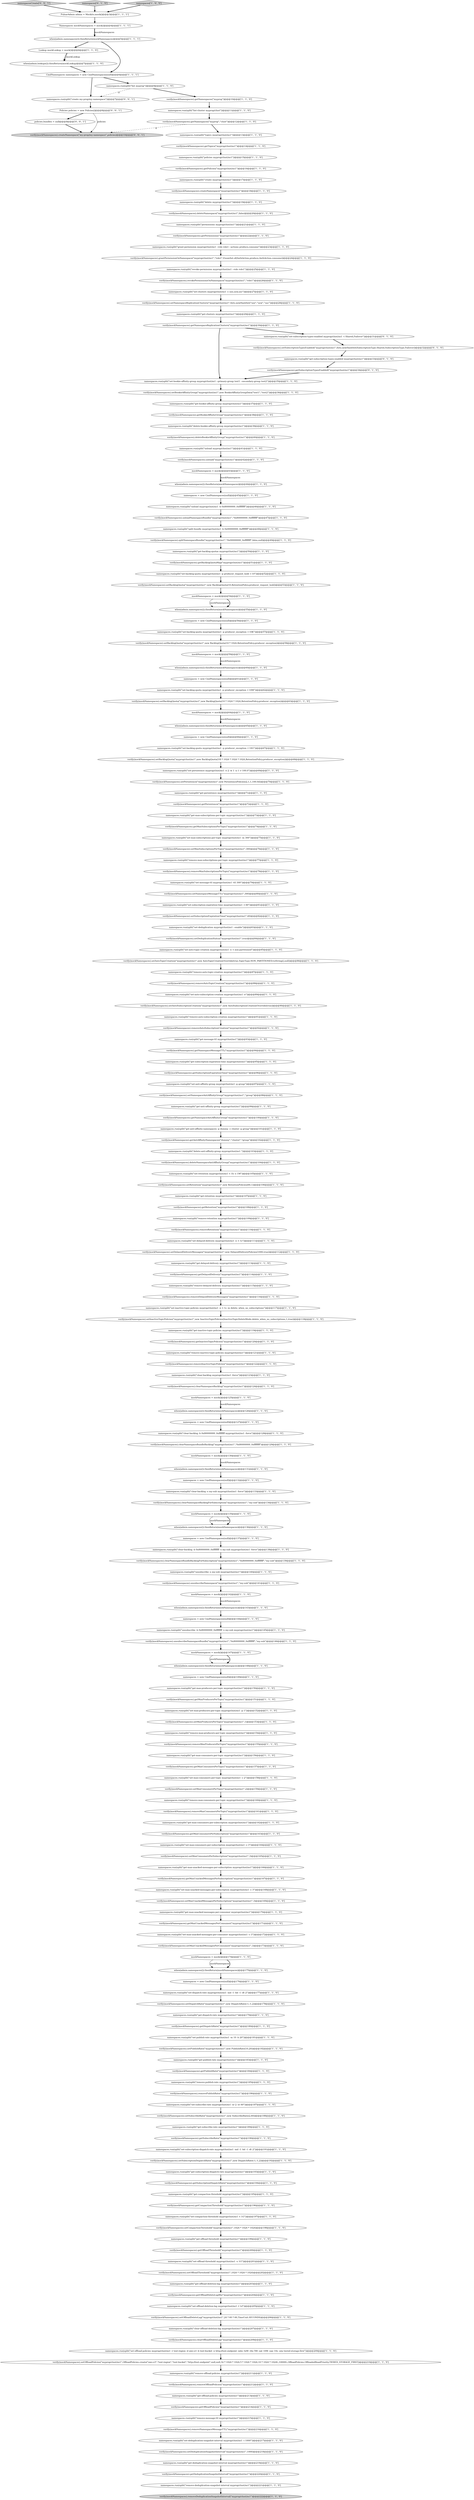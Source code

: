 digraph {
51 [style = filled, label = "namespaces.run(split(\"get-subscribe-rate myprop/clust/ns1\"))@@@189@@@['1', '1', '0']", fillcolor = white, shape = ellipse image = "AAA0AAABBB1BBB"];
180 [style = filled, label = "namespaces = new CmdNamespaces(null)@@@176@@@['1', '1', '0']", fillcolor = white, shape = ellipse image = "AAA0AAABBB1BBB"];
8 [style = filled, label = "namespaces.run(split(\"set-max-unacked-messages-per-subscription myprop/clust/ns1 -c 3\"))@@@168@@@['1', '1', '0']", fillcolor = white, shape = ellipse image = "AAA0AAABBB1BBB"];
75 [style = filled, label = "namespaces.run(split(\"clear-backlog -b 0x80000000_0xffffffff myprop/clust/ns1 -force\"))@@@128@@@['1', '1', '0']", fillcolor = white, shape = ellipse image = "AAA0AAABBB1BBB"];
195 [style = filled, label = "verify(mockNamespaces).getPublishRate(\"myprop/clust/ns1\")@@@184@@@['1', '1', '0']", fillcolor = white, shape = ellipse image = "AAA0AAABBB1BBB"];
173 [style = filled, label = "verify(mockNamespaces).removeMaxSubscriptionsPerTopic(\"myprop/clust/ns1\")@@@78@@@['1', '1', '0']", fillcolor = white, shape = ellipse image = "AAA0AAABBB1BBB"];
114 [style = filled, label = "namespaces.run(split(\"split-bundle myprop/clust/ns1 -b 0x00000000_0xffffffff\"))@@@48@@@['1', '1', '0']", fillcolor = white, shape = ellipse image = "AAA0AAABBB1BBB"];
198 [style = filled, label = "namespaces.run(split(\"unsubscribe -b 0x80000000_0xffffffff -s my-sub myprop/clust/ns1\"))@@@145@@@['1', '1', '0']", fillcolor = white, shape = ellipse image = "AAA0AAABBB1BBB"];
125 [style = filled, label = "namespaces.run(split(\"set-bookie-affinity-group myprop/clust/ns1 --primary-group test1 --secondary-group test2\"))@@@35@@@['1', '1', '0']", fillcolor = white, shape = ellipse image = "AAA0AAABBB1BBB"];
187 [style = filled, label = "mockNamespaces = mock()@@@54@@@['1', '1', '0']", fillcolor = white, shape = ellipse image = "AAA0AAABBB1BBB"];
215 [style = filled, label = "namespaces.run(split(\"clear-backlog myprop/clust/ns1 -force\"))@@@123@@@['1', '1', '0']", fillcolor = white, shape = ellipse image = "AAA0AAABBB1BBB"];
84 [style = filled, label = "namespaces.run(split(\"create myprop/clust/ns1\"))@@@17@@@['1', '1', '0']", fillcolor = white, shape = ellipse image = "AAA0AAABBB1BBB"];
142 [style = filled, label = "when(admin.namespaces()).thenReturn(mockNamespaces)@@@65@@@['1', '1', '0']", fillcolor = white, shape = ellipse image = "AAA0AAABBB1BBB"];
61 [style = filled, label = "verify(mockNamespaces).removeInactiveTopicPolicies(\"myprop/clust/ns1\")@@@122@@@['1', '1', '0']", fillcolor = white, shape = ellipse image = "AAA0AAABBB1BBB"];
136 [style = filled, label = "verify(mockNamespaces).removeDeduplicationSnapshotInterval(\"myprop/clust/ns1\")@@@222@@@['1', '1', '0']", fillcolor = lightgray, shape = ellipse image = "AAA0AAABBB1BBB"];
200 [style = filled, label = "verify(mockNamespaces).clearNamespaceBacklog(\"myprop/clust/ns1\")@@@124@@@['1', '1', '0']", fillcolor = white, shape = ellipse image = "AAA0AAABBB1BBB"];
88 [style = filled, label = "verify(mockNamespaces).getInactiveTopicPolicies(\"myprop/clust/ns1\")@@@120@@@['1', '1', '0']", fillcolor = white, shape = ellipse image = "AAA0AAABBB1BBB"];
155 [style = filled, label = "namespaces.run(split(\"get-offload-threshold myprop/clust/ns1\"))@@@199@@@['1', '1', '0']", fillcolor = white, shape = ellipse image = "AAA0AAABBB1BBB"];
226 [style = filled, label = "Policies policies = new Policies()@@@8@@@['0', '0', '1']", fillcolor = white, shape = ellipse image = "AAA0AAABBB3BBB"];
68 [style = filled, label = "when(admin.lookups()).thenReturn(mockLookup)@@@7@@@['1', '1', '0']", fillcolor = white, shape = ellipse image = "AAA0AAABBB1BBB"];
159 [style = filled, label = "verify(mockNamespaces).setMaxConsumersPerSubscription(\"myprop/clust/ns1\",3)@@@165@@@['1', '1', '0']", fillcolor = white, shape = ellipse image = "AAA0AAABBB1BBB"];
22 [style = filled, label = "namespaces.run(split(\"set-max-subscriptions-per-topic myprop/clust/ns1 -m 300\"))@@@75@@@['1', '1', '0']", fillcolor = white, shape = ellipse image = "AAA0AAABBB1BBB"];
38 [style = filled, label = "verify(mockNamespaces).setMaxUnackedMessagesPerConsumer(\"myprop/clust/ns1\",3)@@@173@@@['1', '1', '0']", fillcolor = white, shape = ellipse image = "AAA0AAABBB1BBB"];
80 [style = filled, label = "namespaces.run(split(\"remove-retention myprop/clust/ns1\"))@@@109@@@['1', '1', '0']", fillcolor = white, shape = ellipse image = "AAA0AAABBB1BBB"];
112 [style = filled, label = "namespaces.run(split(\"remove-delayed-delivery myprop/clust/ns1\"))@@@115@@@['1', '1', '0']", fillcolor = white, shape = ellipse image = "AAA0AAABBB1BBB"];
205 [style = filled, label = "namespaces.run(split(\"set-persistence myprop/clust/ns1 -e 2 -w 1 -a 1 -r 100.0\"))@@@69@@@['1', '1', '0']", fillcolor = white, shape = ellipse image = "AAA0AAABBB1BBB"];
31 [style = filled, label = "verify(mockNamespaces).getPolicies(\"myprop/clust/ns1\")@@@16@@@['1', '1', '0']", fillcolor = white, shape = ellipse image = "AAA0AAABBB1BBB"];
135 [style = filled, label = "when(admin.namespaces()).thenReturn(mockNamespaces)@@@131@@@['1', '1', '0']", fillcolor = white, shape = ellipse image = "AAA0AAABBB1BBB"];
28 [style = filled, label = "namespaces.run(split(\"get-offload-deletion-lag myprop/clust/ns1\"))@@@203@@@['1', '1', '0']", fillcolor = white, shape = ellipse image = "AAA0AAABBB1BBB"];
71 [style = filled, label = "namespaces.run(split(\"set-anti-affinity-group myprop/clust/ns1 -g group\"))@@@97@@@['1', '1', '0']", fillcolor = white, shape = ellipse image = "AAA0AAABBB1BBB"];
59 [style = filled, label = "verify(mockNamespaces).getRetention(\"myprop/clust/ns1\")@@@108@@@['1', '1', '0']", fillcolor = white, shape = ellipse image = "AAA0AAABBB1BBB"];
162 [style = filled, label = "namespaces.run(split(\"get-clusters myprop/clust/ns1\"))@@@29@@@['1', '1', '0']", fillcolor = white, shape = ellipse image = "AAA0AAABBB1BBB"];
224 [style = filled, label = "namespaces.run(split(\"create my-prop/my-namespace\"))@@@7@@@['0', '0', '1']", fillcolor = white, shape = ellipse image = "AAA0AAABBB3BBB"];
23 [style = filled, label = "namespaces.run(split(\"set-inactive-topic-policies myprop/clust/ns1 -e -t 1s -m delete_when_no_subscriptions\"))@@@117@@@['1', '1', '0']", fillcolor = white, shape = ellipse image = "AAA0AAABBB1BBB"];
167 [style = filled, label = "namespaces.run(split(\"set-offload-deletion-lag myprop/clust/ns1 -l 1d\"))@@@205@@@['1', '1', '0']", fillcolor = white, shape = ellipse image = "AAA0AAABBB1BBB"];
20 [style = filled, label = "namespaces.run(split(\"get-anti-affinity-namespaces -p dummy -c cluster -g group\"))@@@101@@@['1', '1', '0']", fillcolor = white, shape = ellipse image = "AAA0AAABBB1BBB"];
221 [style = filled, label = "namespaces.run(split(\"set-subscription-types-enabled myprop/clust/ns1 -t Shared,Failover\"))@@@31@@@['0', '1', '0']", fillcolor = white, shape = ellipse image = "AAA1AAABBB2BBB"];
140 [style = filled, label = "verify(mockNamespaces).getMaxUnackedMessagesPerSubscription(\"myprop/clust/ns1\")@@@167@@@['1', '1', '0']", fillcolor = white, shape = ellipse image = "AAA0AAABBB1BBB"];
204 [style = filled, label = "namespaces.run(split(\"set-subscription-dispatch-rate myprop/clust/ns1 -md -1 -bd -1 -dt 2\"))@@@191@@@['1', '1', '0']", fillcolor = white, shape = ellipse image = "AAA0AAABBB1BBB"];
47 [style = filled, label = "verify(mockNamespaces).removeOffloadPolicies(\"myprop/clust/ns1\")@@@212@@@['1', '1', '0']", fillcolor = white, shape = ellipse image = "AAA0AAABBB1BBB"];
219 [style = filled, label = "verify(mockNamespaces).setSubscriptionTypesEnabled(\"myprop/clust/ns1\",Sets.newHashSet(SubscriptionType.Shared,SubscriptionType.Failover))@@@32@@@['0', '1', '0']", fillcolor = white, shape = ellipse image = "AAA1AAABBB2BBB"];
126 [style = filled, label = "namespaces = new CmdNamespaces(null)@@@56@@@['1', '1', '0']", fillcolor = white, shape = ellipse image = "AAA0AAABBB1BBB"];
134 [style = filled, label = "namespaces.run(split(\"get-publish-rate myprop/clust/ns1\"))@@@183@@@['1', '1', '0']", fillcolor = white, shape = ellipse image = "AAA0AAABBB1BBB"];
4 [style = filled, label = "Lookup mockLookup = mock()@@@6@@@['1', '1', '0']", fillcolor = white, shape = ellipse image = "AAA0AAABBB1BBB"];
26 [style = filled, label = "namespaces.run(split(\"set-delayed-delivery myprop/clust/ns1 -e -t 1s\"))@@@111@@@['1', '1', '0']", fillcolor = white, shape = ellipse image = "AAA0AAABBB1BBB"];
78 [style = filled, label = "namespaces.run(split(\"set-auto-topic-creation myprop/clust/ns1 -e -t non-partitioned\"))@@@85@@@['1', '1', '0']", fillcolor = white, shape = ellipse image = "AAA0AAABBB1BBB"];
83 [style = filled, label = "verify(mockNamespaces).setAutoTopicCreation(\"myprop/clust/ns1\",new AutoTopicCreationOverride(true,TopicType.NON_PARTITIONED.toString(),null))@@@86@@@['1', '1', '0']", fillcolor = white, shape = ellipse image = "AAA0AAABBB1BBB"];
34 [style = filled, label = "namespaces = new CmdNamespaces(null)@@@66@@@['1', '1', '0']", fillcolor = white, shape = ellipse image = "AAA0AAABBB1BBB"];
57 [style = filled, label = "namespaces.run(split(\"set-compaction-threshold myprop/clust/ns1 -t 1G\"))@@@197@@@['1', '1', '0']", fillcolor = white, shape = ellipse image = "AAA0AAABBB1BBB"];
21 [style = filled, label = "verify(mockNamespaces).setDispatchRate(\"myprop/clust/ns1\",new DispatchRate(-1,-1,2))@@@178@@@['1', '1', '0']", fillcolor = white, shape = ellipse image = "AAA0AAABBB1BBB"];
106 [style = filled, label = "verify(mockNamespaces).splitNamespaceBundle(\"myprop/clust/ns1\",\"0x00000000_0xffffffff\",false,null)@@@49@@@['1', '1', '0']", fillcolor = white, shape = ellipse image = "AAA0AAABBB1BBB"];
116 [style = filled, label = "verify(mockNamespaces).setSubscriptionDispatchRate(\"myprop/clust/ns1\",new DispatchRate(-1,-1,2))@@@192@@@['1', '1', '0']", fillcolor = white, shape = ellipse image = "AAA0AAABBB1BBB"];
165 [style = filled, label = "verify(mockNamespaces).getTopics(\"myprop/clust/ns1\")@@@14@@@['1', '1', '0']", fillcolor = white, shape = ellipse image = "AAA0AAABBB1BBB"];
65 [style = filled, label = "namespaces.run(split(\"get-dispatch-rate myprop/clust/ns1\"))@@@179@@@['1', '1', '0']", fillcolor = white, shape = ellipse image = "AAA0AAABBB1BBB"];
45 [style = filled, label = "namespaces = new CmdNamespaces(null)@@@132@@@['1', '1', '0']", fillcolor = white, shape = ellipse image = "AAA0AAABBB1BBB"];
168 [style = filled, label = "namespaces.run(split(\"topics myprop/clust/ns1\"))@@@13@@@['1', '1', '0']", fillcolor = white, shape = ellipse image = "AAA0AAABBB1BBB"];
223 [style = filled, label = "namespacesCreate['0', '0', '1']", fillcolor = lightgray, shape = diamond image = "AAA0AAABBB3BBB"];
186 [style = filled, label = "when(admin.namespaces()).thenReturn(mockNamespaces)@@@126@@@['1', '1', '0']", fillcolor = white, shape = ellipse image = "AAA0AAABBB1BBB"];
222 [style = filled, label = "policies.bundles = null@@@9@@@['0', '0', '1']", fillcolor = white, shape = ellipse image = "AAA0AAABBB3BBB"];
29 [style = filled, label = "mockNamespaces = mock()@@@174@@@['1', '1', '0']", fillcolor = white, shape = ellipse image = "AAA0AAABBB1BBB"];
58 [style = filled, label = "when(admin.namespaces()).thenReturn(mockNamespaces)@@@60@@@['1', '1', '0']", fillcolor = white, shape = ellipse image = "AAA0AAABBB1BBB"];
169 [style = filled, label = "verify(mockNamespaces).setBacklogQuota(\"myprop/clust/ns1\",new BacklogQuota(10l * 1024 * 1024 * 1024,RetentionPolicy.producer_exception))@@@68@@@['1', '1', '0']", fillcolor = white, shape = ellipse image = "AAA0AAABBB1BBB"];
143 [style = filled, label = "verify(mockNamespaces).getAntiAffinityNamespaces(\"dummy\",\"cluster\",\"group\")@@@102@@@['1', '1', '0']", fillcolor = white, shape = ellipse image = "AAA0AAABBB1BBB"];
179 [style = filled, label = "verify(mockNamespaces).getDeduplicationSnapshotInterval(\"myprop/clust/ns1\")@@@220@@@['1', '1', '0']", fillcolor = white, shape = ellipse image = "AAA0AAABBB1BBB"];
209 [style = filled, label = "when(admin.namespaces()).thenReturn(mockNamespaces)@@@55@@@['1', '1', '0']", fillcolor = white, shape = ellipse image = "AAA0AAABBB1BBB"];
225 [style = filled, label = "verify(mockNamespaces).createNamespace(\"my-prop/my-namespace\",policies)@@@10@@@['0', '0', '1']", fillcolor = lightgray, shape = ellipse image = "AAA0AAABBB3BBB"];
145 [style = filled, label = "namespaces.run(split(\"get-message-ttl myprop/clust/ns1\"))@@@93@@@['1', '1', '0']", fillcolor = white, shape = ellipse image = "AAA0AAABBB1BBB"];
184 [style = filled, label = "namespaces = new CmdNamespaces(null)@@@144@@@['1', '1', '0']", fillcolor = white, shape = ellipse image = "AAA0AAABBB1BBB"];
72 [style = filled, label = "verify(mockNamespaces).setOffloadDeleteLag(\"myprop/clust/ns1\",24 * 60 * 60,TimeUnit.SECONDS)@@@206@@@['1', '1', '0']", fillcolor = white, shape = ellipse image = "AAA0AAABBB1BBB"];
185 [style = filled, label = "verify(mockNamespaces).setMaxSubscriptionsPerTopic(\"myprop/clust/ns1\",300)@@@76@@@['1', '1', '0']", fillcolor = white, shape = ellipse image = "AAA0AAABBB1BBB"];
5 [style = filled, label = "CmdNamespaces namespaces = new CmdNamespaces(null)@@@6@@@['1', '1', '1']", fillcolor = white, shape = ellipse image = "AAA0AAABBB1BBB"];
54 [style = filled, label = "mockNamespaces = mock()@@@135@@@['1', '1', '0']", fillcolor = white, shape = ellipse image = "AAA0AAABBB1BBB"];
178 [style = filled, label = "verify(mockNamespaces).setDeduplicationStatus(\"myprop/clust/ns1\",true)@@@84@@@['1', '1', '0']", fillcolor = white, shape = ellipse image = "AAA0AAABBB1BBB"];
101 [style = filled, label = "namespaces.run(split(\"set-deduplication-snapshot-interval myprop/clust/ns1 -i 1000\"))@@@217@@@['1', '1', '0']", fillcolor = white, shape = ellipse image = "AAA0AAABBB1BBB"];
35 [style = filled, label = "mockNamespaces = mock()@@@147@@@['1', '1', '0']", fillcolor = white, shape = ellipse image = "AAA0AAABBB1BBB"];
124 [style = filled, label = "namespaces.run(split(\"remove-auto-topic-creation myprop/clust/ns1\"))@@@87@@@['1', '1', '0']", fillcolor = white, shape = ellipse image = "AAA0AAABBB1BBB"];
36 [style = filled, label = "verify(mockNamespaces).unloadNamespaceBundle(\"myprop/clust/ns1\",\"0x80000000_0xffffffff\")@@@47@@@['1', '1', '0']", fillcolor = white, shape = ellipse image = "AAA0AAABBB1BBB"];
203 [style = filled, label = "verify(mockNamespaces).getNamespaceMessageTTL(\"myprop/clust/ns1\")@@@94@@@['1', '1', '0']", fillcolor = white, shape = ellipse image = "AAA0AAABBB1BBB"];
163 [style = filled, label = "verify(mockNamespaces).setRetention(\"myprop/clust/ns1\",new RetentionPolicies(60,1))@@@106@@@['1', '1', '0']", fillcolor = white, shape = ellipse image = "AAA0AAABBB1BBB"];
87 [style = filled, label = "namespaces.run(split(\"remove-auto-subscription-creation myprop/clust/ns1\"))@@@91@@@['1', '1', '0']", fillcolor = white, shape = ellipse image = "AAA0AAABBB1BBB"];
102 [style = filled, label = "verify(mockNamespaces).removeAutoSubscriptionCreation(\"myprop/clust/ns1\")@@@92@@@['1', '1', '0']", fillcolor = white, shape = ellipse image = "AAA0AAABBB1BBB"];
132 [style = filled, label = "verify(mockNamespaces).unsubscribeNamespaceBundle(\"myprop/clust/ns1\",\"0x80000000_0xffffffff\",\"my-sub\")@@@146@@@['1', '1', '0']", fillcolor = white, shape = ellipse image = "AAA0AAABBB1BBB"];
62 [style = filled, label = "verify(mockNamespaces).removeMaxProducersPerTopic(\"myprop/clust/ns1\")@@@155@@@['1', '1', '0']", fillcolor = white, shape = ellipse image = "AAA0AAABBB1BBB"];
1 [style = filled, label = "namespaces.run(split(\"get-offload-policies myprop/clust/ns1\"))@@@213@@@['1', '1', '0']", fillcolor = white, shape = ellipse image = "AAA0AAABBB1BBB"];
85 [style = filled, label = "namespaces.run(split(\"get-max-consumers-per-subscription myprop/clust/ns1\"))@@@162@@@['1', '1', '0']", fillcolor = white, shape = ellipse image = "AAA0AAABBB1BBB"];
161 [style = filled, label = "namespaces.run(split(\"list myprop\"))@@@9@@@['1', '1', '0']", fillcolor = white, shape = ellipse image = "AAA0AAABBB1BBB"];
206 [style = filled, label = "verify(mockNamespaces).getOffloadPolicies(\"myprop/clust/ns1\")@@@214@@@['1', '1', '0']", fillcolor = white, shape = ellipse image = "AAA0AAABBB1BBB"];
131 [style = filled, label = "verify(mockNamespaces).deleteNamespace(\"myprop/clust/ns1\",false)@@@20@@@['1', '1', '0']", fillcolor = white, shape = ellipse image = "AAA0AAABBB1BBB"];
70 [style = filled, label = "verify(mockNamespaces).getDispatchRate(\"myprop/clust/ns1\")@@@180@@@['1', '1', '0']", fillcolor = white, shape = ellipse image = "AAA0AAABBB1BBB"];
39 [style = filled, label = "namespaces.run(split(\"get-subscription-dispatch-rate myprop/clust/ns1\"))@@@193@@@['1', '1', '0']", fillcolor = white, shape = ellipse image = "AAA0AAABBB1BBB"];
107 [style = filled, label = "namespaces.run(split(\"get-compaction-threshold myprop/clust/ns1\"))@@@195@@@['1', '1', '0']", fillcolor = white, shape = ellipse image = "AAA0AAABBB1BBB"];
105 [style = filled, label = "verify(mockNamespaces).grantPermissionOnNamespace(\"myprop/clust/ns1\",\"role1\",EnumSet.of(AuthAction.produce,AuthAction.consume))@@@24@@@['1', '1', '0']", fillcolor = white, shape = ellipse image = "AAA0AAABBB1BBB"];
91 [style = filled, label = "namespaces.run(split(\"clear-backlog -s my-sub myprop/clust/ns1 -force\"))@@@133@@@['1', '1', '0']", fillcolor = white, shape = ellipse image = "AAA0AAABBB1BBB"];
25 [style = filled, label = "namespaces.run(split(\"set-max-consumers-per-subscription myprop/clust/ns1 -c 3\"))@@@164@@@['1', '1', '0']", fillcolor = white, shape = ellipse image = "AAA0AAABBB1BBB"];
108 [style = filled, label = "verify(mockNamespaces).setMaxProducersPerTopic(\"myprop/clust/ns1\",1)@@@153@@@['1', '1', '0']", fillcolor = white, shape = ellipse image = "AAA0AAABBB1BBB"];
82 [style = filled, label = "mockNamespaces = mock()@@@142@@@['1', '1', '0']", fillcolor = white, shape = ellipse image = "AAA0AAABBB1BBB"];
19 [style = filled, label = "namespaces.run(split(\"set-clusters myprop/clust/ns1 -c use,usw,usc\"))@@@27@@@['1', '1', '0']", fillcolor = white, shape = ellipse image = "AAA0AAABBB1BBB"];
74 [style = filled, label = "namespaces.run(split(\"grant-permission myprop/clust/ns1 --role role1 --actions produce,consume\"))@@@23@@@['1', '1', '0']", fillcolor = white, shape = ellipse image = "AAA0AAABBB1BBB"];
33 [style = filled, label = "namespaces.run(split(\"get-max-unacked-messages-per-consumer myprop/clust/ns1\"))@@@170@@@['1', '1', '0']", fillcolor = white, shape = ellipse image = "AAA0AAABBB1BBB"];
133 [style = filled, label = "namespaces.run(split(\"clear-offload-deletion-lag myprop/clust/ns1\"))@@@207@@@['1', '1', '0']", fillcolor = white, shape = ellipse image = "AAA0AAABBB1BBB"];
111 [style = filled, label = "verify(mockNamespaces).setOffloadThreshold(\"myprop/clust/ns1\",1024 * 1024 * 1024)@@@202@@@['1', '1', '0']", fillcolor = white, shape = ellipse image = "AAA0AAABBB1BBB"];
201 [style = filled, label = "namespaces.run(split(\"unsubscribe -s my-sub myprop/clust/ns1\"))@@@140@@@['1', '1', '0']", fillcolor = white, shape = ellipse image = "AAA0AAABBB1BBB"];
113 [style = filled, label = "verify(mockNamespaces).setBacklogQuota(\"myprop/clust/ns1\",new BacklogQuota(10,RetentionPolicy.producer_request_hold))@@@53@@@['1', '1', '0']", fillcolor = white, shape = ellipse image = "AAA0AAABBB1BBB"];
217 [style = filled, label = "namespaces['0', '1', '0']", fillcolor = lightgray, shape = diamond image = "AAA0AAABBB2BBB"];
139 [style = filled, label = "verify(mockNamespaces).removeAutoTopicCreation(\"myprop/clust/ns1\")@@@88@@@['1', '1', '0']", fillcolor = white, shape = ellipse image = "AAA0AAABBB1BBB"];
144 [style = filled, label = "namespaces.run(split(\"list-cluster myprop/clust\"))@@@11@@@['1', '1', '0']", fillcolor = white, shape = ellipse image = "AAA0AAABBB1BBB"];
48 [style = filled, label = "verify(mockNamespaces).getBookieAffinityGroup(\"myprop/clust/ns1\")@@@38@@@['1', '1', '0']", fillcolor = white, shape = ellipse image = "AAA0AAABBB1BBB"];
76 [style = filled, label = "namespaces.run(split(\"set-subscription-expiration-time myprop/clust/ns1 -t 60\"))@@@81@@@['1', '1', '0']", fillcolor = white, shape = ellipse image = "AAA0AAABBB1BBB"];
81 [style = filled, label = "verify(mockNamespaces).getSubscriptionExpirationTime(\"myprop/clust/ns1\")@@@96@@@['1', '1', '0']", fillcolor = white, shape = ellipse image = "AAA0AAABBB1BBB"];
99 [style = filled, label = "namespaces.run(split(\"delete-bookie-affinity-group myprop/clust/ns1\"))@@@39@@@['1', '1', '0']", fillcolor = white, shape = ellipse image = "AAA0AAABBB1BBB"];
103 [style = filled, label = "verify(mockNamespaces).removeNamespaceMessageTTL(\"myprop/clust/ns1\")@@@216@@@['1', '1', '0']", fillcolor = white, shape = ellipse image = "AAA0AAABBB1BBB"];
128 [style = filled, label = "mockNamespaces = mock()@@@43@@@['1', '1', '0']", fillcolor = white, shape = ellipse image = "AAA0AAABBB1BBB"];
177 [style = filled, label = "namespaces.run(split(\"set-retention myprop/clust/ns1 -t 1h -s 1M\"))@@@105@@@['1', '1', '0']", fillcolor = white, shape = ellipse image = "AAA0AAABBB1BBB"];
10 [style = filled, label = "namespaces.run(split(\"get-subscription-expiration-time myprop/clust/ns1\"))@@@95@@@['1', '1', '0']", fillcolor = white, shape = ellipse image = "AAA0AAABBB1BBB"];
41 [style = filled, label = "namespaces.run(split(\"unload myprop/clust/ns1 -b 0x80000000_0xffffffff\"))@@@46@@@['1', '1', '0']", fillcolor = white, shape = ellipse image = "AAA0AAABBB1BBB"];
96 [style = filled, label = "verify(mockNamespaces).getMaxProducersPerTopic(\"myprop/clust/ns1\")@@@151@@@['1', '1', '0']", fillcolor = white, shape = ellipse image = "AAA0AAABBB1BBB"];
94 [style = filled, label = "namespaces.run(split(\"get-max-subscriptions-per-topic myprop/clust/ns1\"))@@@73@@@['1', '1', '0']", fillcolor = white, shape = ellipse image = "AAA0AAABBB1BBB"];
100 [style = filled, label = "namespaces.run(split(\"set-backlog-quota myprop/clust/ns1 -p producer_exception -l 10M\"))@@@62@@@['1', '1', '0']", fillcolor = white, shape = ellipse image = "AAA0AAABBB1BBB"];
77 [style = filled, label = "verify(mockNamespaces).setPublishRate(\"myprop/clust/ns1\",new PublishRate(10,20))@@@182@@@['1', '1', '0']", fillcolor = white, shape = ellipse image = "AAA0AAABBB1BBB"];
171 [style = filled, label = "PulsarAdmin admin = Mockito.mock()@@@3@@@['1', '1', '1']", fillcolor = white, shape = ellipse image = "AAA0AAABBB1BBB"];
216 [style = filled, label = "namespaces.run(split(\"get-backlog-quotas myprop/clust/ns1\"))@@@50@@@['1', '1', '0']", fillcolor = white, shape = ellipse image = "AAA0AAABBB1BBB"];
60 [style = filled, label = "mockNamespaces = mock()@@@59@@@['1', '1', '0']", fillcolor = white, shape = ellipse image = "AAA0AAABBB1BBB"];
46 [style = filled, label = "namespaces.run(split(\"remove-max-subscriptions-per-topic myprop/clust/ns1\"))@@@77@@@['1', '1', '0']", fillcolor = white, shape = ellipse image = "AAA0AAABBB1BBB"];
120 [style = filled, label = "verify(mockNamespaces).getPersistence(\"myprop/clust/ns1\")@@@72@@@['1', '1', '0']", fillcolor = white, shape = ellipse image = "AAA0AAABBB1BBB"];
52 [style = filled, label = "verify(mockNamespaces).setCompactionThreshold(\"myprop/clust/ns1\",1024 * 1024 * 1024)@@@198@@@['1', '1', '0']", fillcolor = white, shape = ellipse image = "AAA0AAABBB1BBB"];
122 [style = filled, label = "verify(mockNamespaces).deleteBookieAffinityGroup(\"myprop/clust/ns1\")@@@40@@@['1', '1', '0']", fillcolor = white, shape = ellipse image = "AAA0AAABBB1BBB"];
197 [style = filled, label = "verify(mockNamespaces).removeMaxConsumersPerTopic(\"myprop/clust/ns1\")@@@161@@@['1', '1', '0']", fillcolor = white, shape = ellipse image = "AAA0AAABBB1BBB"];
42 [style = filled, label = "namespaces['1', '0', '0']", fillcolor = lightgray, shape = diamond image = "AAA0AAABBB1BBB"];
79 [style = filled, label = "verify(mockNamespaces).getNamespaceReplicationClusters(\"myprop/clust/ns1\")@@@30@@@['1', '1', '0']", fillcolor = white, shape = ellipse image = "AAA0AAABBB1BBB"];
175 [style = filled, label = "namespaces.run(split(\"set-subscribe-rate myprop/clust/ns1 -sr 2 -st 60\"))@@@187@@@['1', '1', '0']", fillcolor = white, shape = ellipse image = "AAA0AAABBB1BBB"];
16 [style = filled, label = "namespaces = new CmdNamespaces(null)@@@149@@@['1', '1', '0']", fillcolor = white, shape = ellipse image = "AAA0AAABBB1BBB"];
211 [style = filled, label = "when(admin.namespaces()).thenReturn(mockNamespaces)@@@5@@@['1', '1', '1']", fillcolor = white, shape = ellipse image = "AAA0AAABBB1BBB"];
137 [style = filled, label = "namespaces.run(split(\"set-publish-rate myprop/clust/ns1 -m 10 -b 20\"))@@@181@@@['1', '1', '0']", fillcolor = white, shape = ellipse image = "AAA0AAABBB1BBB"];
146 [style = filled, label = "verify(mockNamespaces).setDelayedDeliveryMessages(\"myprop/clust/ns1\",new DelayedDeliveryPolicies(1000,true))@@@112@@@['1', '1', '0']", fillcolor = white, shape = ellipse image = "AAA0AAABBB1BBB"];
37 [style = filled, label = "verify(mockNamespaces).getSubscribeRate(\"myprop/clust/ns1\")@@@190@@@['1', '1', '0']", fillcolor = white, shape = ellipse image = "AAA0AAABBB1BBB"];
202 [style = filled, label = "verify(mockNamespaces).setOffloadPolicies(\"myprop/clust/ns1\",OffloadPolicies.create(\"aws-s3\",\"test-region\",\"test-bucket\",\"http://test.endpoint\",null,null,32 * 1024 * 1024,5 * 1024 * 1024,10 * 1024 * 1024L,10000L,OffloadPolicies.OffloadedReadPriority.TIERED_STORAGE_FIRST))@@@210@@@['1', '1', '0']", fillcolor = white, shape = ellipse image = "AAA0AAABBB1BBB"];
194 [style = filled, label = "namespaces.run(split(\"get-deduplication-snapshot-interval myprop/clust/ns1\"))@@@219@@@['1', '1', '0']", fillcolor = white, shape = ellipse image = "AAA0AAABBB1BBB"];
50 [style = filled, label = "verify(mockNamespaces).setBacklogQuota(\"myprop/clust/ns1\",new BacklogQuota(10 * 1024 * 1024,RetentionPolicy.producer_exception))@@@63@@@['1', '1', '0']", fillcolor = white, shape = ellipse image = "AAA0AAABBB1BBB"];
213 [style = filled, label = "namespaces.run(split(\"revoke-permission myprop/clust/ns1 --role role1\"))@@@25@@@['1', '1', '0']", fillcolor = white, shape = ellipse image = "AAA0AAABBB1BBB"];
14 [style = filled, label = "verify(mockNamespaces).getDelayedDelivery(\"myprop/clust/ns1\")@@@114@@@['1', '1', '0']", fillcolor = white, shape = ellipse image = "AAA0AAABBB1BBB"];
183 [style = filled, label = "namespaces.run(split(\"clear-backlog -b 0x80000000_0xffffffff -s my-sub myprop/clust/ns1 -force\"))@@@138@@@['1', '1', '0']", fillcolor = white, shape = ellipse image = "AAA0AAABBB1BBB"];
141 [style = filled, label = "verify(mockNamespaces).getBacklogQuotaMap(\"myprop/clust/ns1\")@@@51@@@['1', '1', '0']", fillcolor = white, shape = ellipse image = "AAA0AAABBB1BBB"];
150 [style = filled, label = "verify(mockNamespaces).getMaxSubscriptionsPerTopic(\"myprop/clust/ns1\")@@@74@@@['1', '1', '0']", fillcolor = white, shape = ellipse image = "AAA0AAABBB1BBB"];
196 [style = filled, label = "mockNamespaces = mock()@@@64@@@['1', '1', '0']", fillcolor = white, shape = ellipse image = "AAA0AAABBB1BBB"];
208 [style = filled, label = "namespaces.run(split(\"unload myprop/clust/ns1\"))@@@41@@@['1', '1', '0']", fillcolor = white, shape = ellipse image = "AAA0AAABBB1BBB"];
98 [style = filled, label = "verify(mockNamespaces).setBookieAffinityGroup(\"myprop/clust/ns1\",new BookieAffinityGroupData(\"test1\",\"test2\"))@@@36@@@['1', '1', '0']", fillcolor = white, shape = ellipse image = "AAA0AAABBB1BBB"];
18 [style = filled, label = "when(admin.namespaces()).thenReturn(mockNamespaces)@@@143@@@['1', '1', '0']", fillcolor = white, shape = ellipse image = "AAA0AAABBB1BBB"];
174 [style = filled, label = "namespaces.run(split(\"set-offload-threshold myprop/clust/ns1 -s 1G\"))@@@201@@@['1', '1', '0']", fillcolor = white, shape = ellipse image = "AAA0AAABBB1BBB"];
220 [style = filled, label = "namespaces.run(split(\"get-subscription-types-enabled myprop/clust/ns1\"))@@@33@@@['0', '1', '0']", fillcolor = white, shape = ellipse image = "AAA1AAABBB2BBB"];
147 [style = filled, label = "verify(mockNamespaces).setMaxUnackedMessagesPerSubscription(\"myprop/clust/ns1\",3)@@@169@@@['1', '1', '0']", fillcolor = white, shape = ellipse image = "AAA0AAABBB1BBB"];
207 [style = filled, label = "namespaces.run(split(\"get-persistence myprop/clust/ns1\"))@@@71@@@['1', '1', '0']", fillcolor = white, shape = ellipse image = "AAA0AAABBB1BBB"];
0 [style = filled, label = "namespaces.run(split(\"delete myprop/clust/ns1\"))@@@19@@@['1', '1', '0']", fillcolor = white, shape = ellipse image = "AAA0AAABBB1BBB"];
32 [style = filled, label = "namespaces.run(split(\"set-max-producers-per-topic myprop/clust/ns1 -p 1\"))@@@152@@@['1', '1', '0']", fillcolor = white, shape = ellipse image = "AAA0AAABBB1BBB"];
123 [style = filled, label = "verify(mockNamespaces).getMaxUnackedMessagesPerConsumer(\"myprop/clust/ns1\")@@@171@@@['1', '1', '0']", fillcolor = white, shape = ellipse image = "AAA0AAABBB1BBB"];
127 [style = filled, label = "verify(mockNamespaces).setNamespaceAntiAffinityGroup(\"myprop/clust/ns1\",\"group\")@@@98@@@['1', '1', '0']", fillcolor = white, shape = ellipse image = "AAA0AAABBB1BBB"];
40 [style = filled, label = "verify(mockNamespaces).revokePermissionsOnNamespace(\"myprop/clust/ns1\",\"role1\")@@@26@@@['1', '1', '0']", fillcolor = white, shape = ellipse image = "AAA0AAABBB1BBB"];
152 [style = filled, label = "verify(mockNamespaces).setAutoSubscriptionCreation(\"myprop/clust/ns1\",new AutoSubscriptionCreationOverride(true))@@@90@@@['1', '1', '0']", fillcolor = white, shape = ellipse image = "AAA0AAABBB1BBB"];
172 [style = filled, label = "verify(mockNamespaces).getMaxConsumersPerTopic(\"myprop/clust/ns1\")@@@157@@@['1', '1', '0']", fillcolor = white, shape = ellipse image = "AAA0AAABBB1BBB"];
2 [style = filled, label = "Namespaces mockNamespaces = mock()@@@4@@@['1', '1', '1']", fillcolor = white, shape = ellipse image = "AAA0AAABBB1BBB"];
109 [style = filled, label = "verify(mockNamespaces).removeRetention(\"myprop/clust/ns1\")@@@110@@@['1', '1', '0']", fillcolor = white, shape = ellipse image = "AAA0AAABBB1BBB"];
63 [style = filled, label = "verify(mockNamespaces).clearNamespaceBacklogForSubscription(\"myprop/clust/ns1\",\"my-sub\")@@@134@@@['1', '1', '0']", fillcolor = white, shape = ellipse image = "AAA0AAABBB1BBB"];
13 [style = filled, label = "verify(mockNamespaces).removeDelayedDeliveryMessages(\"myprop/clust/ns1\")@@@116@@@['1', '1', '0']", fillcolor = white, shape = ellipse image = "AAA0AAABBB1BBB"];
117 [style = filled, label = "namespaces.run(split(\"set-max-unacked-messages-per-consumer myprop/clust/ns1 -c 3\"))@@@172@@@['1', '1', '0']", fillcolor = white, shape = ellipse image = "AAA0AAABBB1BBB"];
148 [style = filled, label = "namespaces.run(split(\"set-backlog-quota myprop/clust/ns1 -p producer_request_hold -l 10\"))@@@52@@@['1', '1', '0']", fillcolor = white, shape = ellipse image = "AAA0AAABBB1BBB"];
153 [style = filled, label = "namespaces.run(split(\"set-max-consumers-per-topic myprop/clust/ns1 -c 2\"))@@@158@@@['1', '1', '0']", fillcolor = white, shape = ellipse image = "AAA0AAABBB1BBB"];
110 [style = filled, label = "namespaces.run(split(\"policies myprop/clust/ns1\"))@@@15@@@['1', '1', '0']", fillcolor = white, shape = ellipse image = "AAA0AAABBB1BBB"];
218 [style = filled, label = "verify(mockNamespaces).getSubscriptionTypesEnabled(\"myprop/clust/ns1\")@@@34@@@['0', '1', '0']", fillcolor = white, shape = ellipse image = "AAA1AAABBB2BBB"];
190 [style = filled, label = "namespaces.run(split(\"set-deduplication myprop/clust/ns1 --enable\"))@@@83@@@['1', '1', '0']", fillcolor = white, shape = ellipse image = "AAA0AAABBB1BBB"];
129 [style = filled, label = "verify(mockNamespaces).getCompactionThreshold(\"myprop/clust/ns1\")@@@196@@@['1', '1', '0']", fillcolor = white, shape = ellipse image = "AAA0AAABBB1BBB"];
12 [style = filled, label = "namespaces.run(split(\"set-backlog-quota myprop/clust/ns1 -p producer_exception -l 10G\"))@@@67@@@['1', '1', '0']", fillcolor = white, shape = ellipse image = "AAA0AAABBB1BBB"];
17 [style = filled, label = "namespaces = new CmdNamespaces(null)@@@137@@@['1', '1', '0']", fillcolor = white, shape = ellipse image = "AAA0AAABBB1BBB"];
67 [style = filled, label = "namespaces.run(split(\"remove-max-consumers-per-topic myprop/clust/ns1\"))@@@160@@@['1', '1', '0']", fillcolor = white, shape = ellipse image = "AAA0AAABBB1BBB"];
104 [style = filled, label = "namespaces.run(split(\"get-max-consumers-per-topic myprop/clust/ns1\"))@@@156@@@['1', '1', '0']", fillcolor = white, shape = ellipse image = "AAA0AAABBB1BBB"];
119 [style = filled, label = "mockNamespaces = mock()@@@130@@@['1', '1', '0']", fillcolor = white, shape = ellipse image = "AAA0AAABBB1BBB"];
149 [style = filled, label = "verify(mockNamespaces).clearOffloadDeleteLag(\"myprop/clust/ns1\")@@@208@@@['1', '1', '0']", fillcolor = white, shape = ellipse image = "AAA0AAABBB1BBB"];
156 [style = filled, label = "verify(mockNamespaces).setPersistence(\"myprop/clust/ns1\",new PersistencePolicies(2,1,1,100.0d))@@@70@@@['1', '1', '0']", fillcolor = white, shape = ellipse image = "AAA0AAABBB1BBB"];
158 [style = filled, label = "namespaces.run(split(\"remove-offload-policies myprop/clust/ns1\"))@@@211@@@['1', '1', '0']", fillcolor = white, shape = ellipse image = "AAA0AAABBB1BBB"];
15 [style = filled, label = "verify(mockNamespaces).setDeduplicationSnapshotInterval(\"myprop/clust/ns1\",1000)@@@218@@@['1', '1', '0']", fillcolor = white, shape = ellipse image = "AAA0AAABBB1BBB"];
214 [style = filled, label = "namespaces.run(split(\"get-retention myprop/clust/ns1\"))@@@107@@@['1', '1', '0']", fillcolor = white, shape = ellipse image = "AAA0AAABBB1BBB"];
212 [style = filled, label = "namespaces.run(split(\"set-offload-policies myprop/clust/ns1 -r test-region -d aws-s3 -b test-bucket -e http://test.endpoint -mbs 32M -rbs 5M -oat 10M -oae 10s -orp tiered-storage-first\"))@@@209@@@['1', '1', '0']", fillcolor = white, shape = ellipse image = "AAA0AAABBB1BBB"];
164 [style = filled, label = "when(admin.namespaces()).thenReturn(mockNamespaces)@@@148@@@['1', '1', '0']", fillcolor = white, shape = ellipse image = "AAA0AAABBB1BBB"];
118 [style = filled, label = "verify(mockNamespaces).setNamespaceMessageTTL(\"myprop/clust/ns1\",300)@@@80@@@['1', '1', '0']", fillcolor = white, shape = ellipse image = "AAA0AAABBB1BBB"];
90 [style = filled, label = "verify(mockNamespaces).getNamespaceAntiAffinityGroup(\"myprop/clust/ns1\")@@@100@@@['1', '1', '0']", fillcolor = white, shape = ellipse image = "AAA0AAABBB1BBB"];
192 [style = filled, label = "verify(mockNamespaces).getSubscriptionDispatchRate(\"myprop/clust/ns1\")@@@194@@@['1', '1', '0']", fillcolor = white, shape = ellipse image = "AAA0AAABBB1BBB"];
95 [style = filled, label = "verify(mockNamespaces).clearNamespaceBundleBacklog(\"myprop/clust/ns1\",\"0x80000000_0xffffffff\")@@@129@@@['1', '1', '0']", fillcolor = white, shape = ellipse image = "AAA0AAABBB1BBB"];
115 [style = filled, label = "verify(mockNamespaces).unload(\"myprop/clust/ns1\")@@@42@@@['1', '1', '0']", fillcolor = white, shape = ellipse image = "AAA0AAABBB1BBB"];
181 [style = filled, label = "verify(mockNamespaces).clearNamespaceBundleBacklogForSubscription(\"myprop/clust/ns1\",\"0x80000000_0xffffffff\",\"my-sub\")@@@139@@@['1', '1', '0']", fillcolor = white, shape = ellipse image = "AAA0AAABBB1BBB"];
6 [style = filled, label = "namespaces = new CmdNamespaces(null)@@@45@@@['1', '1', '0']", fillcolor = white, shape = ellipse image = "AAA0AAABBB1BBB"];
154 [style = filled, label = "namespaces.run(split(\"get-anti-affinity-group myprop/clust/ns1\"))@@@99@@@['1', '1', '0']", fillcolor = white, shape = ellipse image = "AAA0AAABBB1BBB"];
27 [style = filled, label = "namespaces.run(split(\"remove-inactive-topic-policies myprop/clust/ns1\"))@@@121@@@['1', '1', '0']", fillcolor = white, shape = ellipse image = "AAA0AAABBB1BBB"];
182 [style = filled, label = "namespaces.run(split(\"remove-publish-rate myprop/clust/ns1\"))@@@185@@@['1', '1', '0']", fillcolor = white, shape = ellipse image = "AAA0AAABBB1BBB"];
11 [style = filled, label = "namespaces.run(split(\"remove-message-ttl myprop/clust/ns1\"))@@@215@@@['1', '1', '0']", fillcolor = white, shape = ellipse image = "AAA0AAABBB1BBB"];
191 [style = filled, label = "namespaces.run(split(\"get-bookie-affinity-group myprop/clust/ns1\"))@@@37@@@['1', '1', '0']", fillcolor = white, shape = ellipse image = "AAA0AAABBB1BBB"];
7 [style = filled, label = "verify(mockNamespaces).getOffloadDeleteLagMs(\"myprop/clust/ns1\")@@@204@@@['1', '1', '0']", fillcolor = white, shape = ellipse image = "AAA0AAABBB1BBB"];
160 [style = filled, label = "verify(mockNamespaces).setMaxConsumersPerTopic(\"myprop/clust/ns1\",2)@@@159@@@['1', '1', '0']", fillcolor = white, shape = ellipse image = "AAA0AAABBB1BBB"];
53 [style = filled, label = "when(admin.namespaces()).thenReturn(mockNamespaces)@@@44@@@['1', '1', '0']", fillcolor = white, shape = ellipse image = "AAA0AAABBB1BBB"];
43 [style = filled, label = "verify(mockNamespaces).setNamespaceReplicationClusters(\"myprop/clust/ns1\",Sets.newHashSet(\"use\",\"usw\",\"usc\"))@@@28@@@['1', '1', '0']", fillcolor = white, shape = ellipse image = "AAA0AAABBB1BBB"];
49 [style = filled, label = "namespaces.run(split(\"set-backlog-quota myprop/clust/ns1 -p producer_exception -l 10K\"))@@@57@@@['1', '1', '0']", fillcolor = white, shape = ellipse image = "AAA0AAABBB1BBB"];
24 [style = filled, label = "verify(mockNamespaces).deleteNamespaceAntiAffinityGroup(\"myprop/clust/ns1\")@@@104@@@['1', '1', '0']", fillcolor = white, shape = ellipse image = "AAA0AAABBB1BBB"];
55 [style = filled, label = "verify(mockNamespaces).getOffloadThreshold(\"myprop/clust/ns1\")@@@200@@@['1', '1', '0']", fillcolor = white, shape = ellipse image = "AAA0AAABBB1BBB"];
89 [style = filled, label = "verify(mockNamespaces).removePublishRate(\"myprop/clust/ns1\")@@@186@@@['1', '1', '0']", fillcolor = white, shape = ellipse image = "AAA0AAABBB1BBB"];
86 [style = filled, label = "namespaces.run(split(\"get-max-unacked-messages-per-subscription myprop/clust/ns1\"))@@@166@@@['1', '1', '0']", fillcolor = white, shape = ellipse image = "AAA0AAABBB1BBB"];
130 [style = filled, label = "namespaces.run(split(\"remove-max-producers-per-topic myprop/clust/ns1\"))@@@154@@@['1', '1', '0']", fillcolor = white, shape = ellipse image = "AAA0AAABBB1BBB"];
92 [style = filled, label = "verify(mockNamespaces).setSubscribeRate(\"myprop/clust/ns1\",new SubscribeRate(2,60))@@@188@@@['1', '1', '0']", fillcolor = white, shape = ellipse image = "AAA0AAABBB1BBB"];
3 [style = filled, label = "namespaces.run(split(\"set-auto-subscription-creation myprop/clust/ns1 -e\"))@@@89@@@['1', '1', '0']", fillcolor = white, shape = ellipse image = "AAA0AAABBB1BBB"];
64 [style = filled, label = "namespaces.run(split(\"delete-anti-affinity-group myprop/clust/ns1 \"))@@@103@@@['1', '1', '0']", fillcolor = white, shape = ellipse image = "AAA0AAABBB1BBB"];
30 [style = filled, label = "namespaces = new CmdNamespaces(null)@@@127@@@['1', '1', '0']", fillcolor = white, shape = ellipse image = "AAA0AAABBB1BBB"];
166 [style = filled, label = "verify(mockNamespaces).setSubscriptionExpirationTime(\"myprop/clust/ns1\",60)@@@82@@@['1', '1', '0']", fillcolor = white, shape = ellipse image = "AAA0AAABBB1BBB"];
73 [style = filled, label = "namespaces.run(split(\"set-dispatch-rate myprop/clust/ns1 -md -1 -bd -1 -dt 2\"))@@@177@@@['1', '1', '0']", fillcolor = white, shape = ellipse image = "AAA0AAABBB1BBB"];
176 [style = filled, label = "namespaces.run(split(\"set-message-ttl myprop/clust/ns1 -ttl 300\"))@@@79@@@['1', '1', '0']", fillcolor = white, shape = ellipse image = "AAA0AAABBB1BBB"];
69 [style = filled, label = "when(admin.namespaces()).thenReturn(mockNamespaces)@@@175@@@['1', '1', '0']", fillcolor = white, shape = ellipse image = "AAA0AAABBB1BBB"];
66 [style = filled, label = "verify(mockNamespaces).setBacklogQuota(\"myprop/clust/ns1\",new BacklogQuota(10 * 1024,RetentionPolicy.producer_exception))@@@58@@@['1', '1', '0']", fillcolor = white, shape = ellipse image = "AAA0AAABBB1BBB"];
157 [style = filled, label = "namespaces.run(split(\"remove-deduplication-snapshot-interval myprop/clust/ns1\"))@@@221@@@['1', '1', '0']", fillcolor = white, shape = ellipse image = "AAA0AAABBB1BBB"];
188 [style = filled, label = "mockNamespaces = mock()@@@125@@@['1', '1', '0']", fillcolor = white, shape = ellipse image = "AAA0AAABBB1BBB"];
189 [style = filled, label = "when(admin.namespaces()).thenReturn(mockNamespaces)@@@136@@@['1', '1', '0']", fillcolor = white, shape = ellipse image = "AAA0AAABBB1BBB"];
121 [style = filled, label = "verify(mockNamespaces).getNamespaces(\"myprop\",\"clust\")@@@12@@@['1', '1', '0']", fillcolor = white, shape = ellipse image = "AAA0AAABBB1BBB"];
44 [style = filled, label = "namespaces.run(split(\"get-max-producers-per-topic myprop/clust/ns1\"))@@@150@@@['1', '1', '0']", fillcolor = white, shape = ellipse image = "AAA0AAABBB1BBB"];
56 [style = filled, label = "verify(mockNamespaces).getNamespaces(\"myprop\")@@@10@@@['1', '1', '0']", fillcolor = white, shape = ellipse image = "AAA0AAABBB1BBB"];
97 [style = filled, label = "verify(mockNamespaces).createNamespace(\"myprop/clust/ns1\")@@@18@@@['1', '1', '0']", fillcolor = white, shape = ellipse image = "AAA0AAABBB1BBB"];
138 [style = filled, label = "verify(mockNamespaces).unsubscribeNamespace(\"myprop/clust/ns1\",\"my-sub\")@@@141@@@['1', '1', '0']", fillcolor = white, shape = ellipse image = "AAA0AAABBB1BBB"];
9 [style = filled, label = "namespaces.run(split(\"get-inactive-topic-policies myprop/clust/ns1\"))@@@119@@@['1', '1', '0']", fillcolor = white, shape = ellipse image = "AAA0AAABBB1BBB"];
199 [style = filled, label = "verify(mockNamespaces).getPermissions(\"myprop/clust/ns1\")@@@22@@@['1', '1', '0']", fillcolor = white, shape = ellipse image = "AAA0AAABBB1BBB"];
193 [style = filled, label = "namespaces.run(split(\"permissions myprop/clust/ns1\"))@@@21@@@['1', '1', '0']", fillcolor = white, shape = ellipse image = "AAA0AAABBB1BBB"];
170 [style = filled, label = "namespaces = new CmdNamespaces(null)@@@61@@@['1', '1', '0']", fillcolor = white, shape = ellipse image = "AAA0AAABBB1BBB"];
151 [style = filled, label = "verify(mockNamespaces).setInactiveTopicPolicies(\"myprop/clust/ns1\",new InactiveTopicPolicies(InactiveTopicDeleteMode.delete_when_no_subscriptions,1,true))@@@118@@@['1', '1', '0']", fillcolor = white, shape = ellipse image = "AAA0AAABBB1BBB"];
93 [style = filled, label = "verify(mockNamespaces).getMaxConsumersPerSubscription(\"myprop/clust/ns1\")@@@163@@@['1', '1', '0']", fillcolor = white, shape = ellipse image = "AAA0AAABBB1BBB"];
210 [style = filled, label = "namespaces.run(split(\"get-delayed-delivery myprop/clust/ns1\"))@@@113@@@['1', '1', '0']", fillcolor = white, shape = ellipse image = "AAA0AAABBB1BBB"];
156->207 [style = bold, label=""];
95->119 [style = bold, label=""];
141->148 [style = bold, label=""];
7->167 [style = bold, label=""];
76->166 [style = bold, label=""];
23->151 [style = bold, label=""];
59->80 [style = bold, label=""];
15->194 [style = bold, label=""];
18->184 [style = bold, label=""];
159->86 [style = bold, label=""];
54->189 [style = solid, label="mockNamespaces"];
140->8 [style = bold, label=""];
70->137 [style = bold, label=""];
195->182 [style = bold, label=""];
36->114 [style = bold, label=""];
32->108 [style = bold, label=""];
188->186 [style = bold, label=""];
37->204 [style = bold, label=""];
83->124 [style = bold, label=""];
218->125 [style = bold, label=""];
96->32 [style = bold, label=""];
184->198 [style = bold, label=""];
101->15 [style = bold, label=""];
42->171 [style = bold, label=""];
216->141 [style = bold, label=""];
196->142 [style = bold, label=""];
20->143 [style = bold, label=""];
129->57 [style = bold, label=""];
41->36 [style = bold, label=""];
2->211 [style = bold, label=""];
168->165 [style = bold, label=""];
132->35 [style = bold, label=""];
219->220 [style = bold, label=""];
91->63 [style = bold, label=""];
105->213 [style = bold, label=""];
149->212 [style = bold, label=""];
19->43 [style = bold, label=""];
48->99 [style = bold, label=""];
223->171 [style = bold, label=""];
160->67 [style = bold, label=""];
196->142 [style = solid, label="mockNamespaces"];
146->210 [style = bold, label=""];
94->150 [style = bold, label=""];
26->146 [style = bold, label=""];
153->160 [style = bold, label=""];
60->58 [style = bold, label=""];
31->84 [style = bold, label=""];
78->83 [style = bold, label=""];
135->45 [style = bold, label=""];
79->221 [style = bold, label=""];
53->6 [style = bold, label=""];
81->71 [style = bold, label=""];
144->121 [style = bold, label=""];
107->129 [style = bold, label=""];
8->147 [style = bold, label=""];
128->53 [style = bold, label=""];
226->222 [style = bold, label=""];
25->159 [style = bold, label=""];
46->173 [style = bold, label=""];
226->225 [style = solid, label="policies"];
61->215 [style = bold, label=""];
100->50 [style = bold, label=""];
71->127 [style = bold, label=""];
212->202 [style = bold, label=""];
172->153 [style = bold, label=""];
145->203 [style = bold, label=""];
191->48 [style = bold, label=""];
163->214 [style = bold, label=""];
30->75 [style = bold, label=""];
57->52 [style = bold, label=""];
128->53 [style = solid, label="mockNamespaces"];
221->219 [style = bold, label=""];
47->1 [style = bold, label=""];
116->39 [style = bold, label=""];
93->25 [style = bold, label=""];
157->136 [style = bold, label=""];
210->14 [style = bold, label=""];
4->68 [style = bold, label=""];
51->37 [style = bold, label=""];
187->209 [style = solid, label="mockNamespaces"];
87->102 [style = bold, label=""];
39->192 [style = bold, label=""];
67->197 [style = bold, label=""];
14->112 [style = bold, label=""];
162->79 [style = bold, label=""];
215->200 [style = bold, label=""];
108->130 [style = bold, label=""];
68->5 [style = bold, label=""];
9->88 [style = bold, label=""];
180->73 [style = bold, label=""];
5->161 [style = bold, label=""];
151->9 [style = bold, label=""];
54->189 [style = bold, label=""];
170->100 [style = bold, label=""];
117->38 [style = bold, label=""];
173->176 [style = bold, label=""];
64->24 [style = bold, label=""];
127->154 [style = bold, label=""];
109->26 [style = bold, label=""];
63->54 [style = bold, label=""];
161->224 [style = dashed, label="0"];
3->152 [style = bold, label=""];
181->201 [style = bold, label=""];
118->76 [style = bold, label=""];
99->122 [style = bold, label=""];
158->47 [style = bold, label=""];
205->156 [style = bold, label=""];
124->139 [style = bold, label=""];
183->181 [style = bold, label=""];
202->158 [style = bold, label=""];
194->179 [style = bold, label=""];
45->91 [style = bold, label=""];
211->4 [style = bold, label=""];
182->89 [style = bold, label=""];
6->41 [style = bold, label=""];
89->175 [style = bold, label=""];
119->135 [style = bold, label=""];
55->174 [style = bold, label=""];
52->155 [style = bold, label=""];
197->85 [style = bold, label=""];
35->164 [style = solid, label="mockNamespaces"];
27->61 [style = bold, label=""];
85->93 [style = bold, label=""];
155->55 [style = bold, label=""];
111->28 [style = bold, label=""];
142->34 [style = bold, label=""];
11->103 [style = bold, label=""];
122->208 [style = bold, label=""];
35->164 [style = bold, label=""];
84->97 [style = bold, label=""];
5->224 [style = bold, label=""];
13->23 [style = bold, label=""];
152->87 [style = bold, label=""];
130->62 [style = bold, label=""];
121->168 [style = bold, label=""];
97->0 [style = bold, label=""];
66->60 [style = bold, label=""];
86->140 [style = bold, label=""];
201->138 [style = bold, label=""];
110->31 [style = bold, label=""];
24->177 [style = bold, label=""];
137->77 [style = bold, label=""];
139->3 [style = bold, label=""];
203->10 [style = bold, label=""];
185->46 [style = bold, label=""];
98->191 [style = bold, label=""];
208->115 [style = bold, label=""];
207->120 [style = bold, label=""];
125->98 [style = bold, label=""];
186->30 [style = bold, label=""];
120->94 [style = bold, label=""];
133->149 [style = bold, label=""];
171->2 [style = bold, label=""];
43->162 [style = bold, label=""];
103->101 [style = bold, label=""];
121->225 [style = dashed, label="0"];
211->5 [style = bold, label=""];
188->186 [style = solid, label="mockNamespaces"];
206->11 [style = bold, label=""];
90->20 [style = bold, label=""];
92->51 [style = bold, label=""];
169->205 [style = bold, label=""];
4->68 [style = solid, label="mockLookup"];
0->131 [style = bold, label=""];
209->126 [style = bold, label=""];
58->170 [style = bold, label=""];
115->128 [style = bold, label=""];
204->116 [style = bold, label=""];
161->56 [style = bold, label=""];
126->49 [style = bold, label=""];
192->107 [style = bold, label=""];
148->113 [style = bold, label=""];
10->81 [style = bold, label=""];
123->117 [style = bold, label=""];
56->144 [style = bold, label=""];
150->22 [style = bold, label=""];
33->123 [style = bold, label=""];
2->211 [style = solid, label="mockNamespaces"];
60->58 [style = solid, label="mockNamespaces"];
28->7 [style = bold, label=""];
22->185 [style = bold, label=""];
72->133 [style = bold, label=""];
29->69 [style = solid, label="mockNamespaces"];
62->104 [style = bold, label=""];
199->74 [style = bold, label=""];
17->183 [style = bold, label=""];
113->187 [style = bold, label=""];
106->216 [style = bold, label=""];
114->106 [style = bold, label=""];
29->69 [style = bold, label=""];
193->199 [style = bold, label=""];
50->196 [style = bold, label=""];
220->218 [style = bold, label=""];
213->40 [style = bold, label=""];
79->125 [style = bold, label=""];
104->172 [style = bold, label=""];
80->109 [style = bold, label=""];
38->29 [style = bold, label=""];
190->178 [style = bold, label=""];
82->18 [style = bold, label=""];
174->111 [style = bold, label=""];
12->169 [style = bold, label=""];
44->96 [style = bold, label=""];
73->21 [style = bold, label=""];
134->195 [style = bold, label=""];
138->82 [style = bold, label=""];
82->18 [style = solid, label="mockNamespaces"];
147->33 [style = bold, label=""];
179->157 [style = bold, label=""];
189->17 [style = bold, label=""];
167->72 [style = bold, label=""];
176->118 [style = bold, label=""];
16->44 [style = bold, label=""];
165->110 [style = bold, label=""];
21->65 [style = bold, label=""];
224->226 [style = bold, label=""];
177->163 [style = bold, label=""];
102->145 [style = bold, label=""];
217->171 [style = bold, label=""];
222->225 [style = bold, label=""];
131->193 [style = bold, label=""];
49->66 [style = bold, label=""];
187->209 [style = bold, label=""];
34->12 [style = bold, label=""];
77->134 [style = bold, label=""];
69->180 [style = bold, label=""];
119->135 [style = solid, label="mockNamespaces"];
175->92 [style = bold, label=""];
214->59 [style = bold, label=""];
75->95 [style = bold, label=""];
40->19 [style = bold, label=""];
74->105 [style = bold, label=""];
112->13 [style = bold, label=""];
88->27 [style = bold, label=""];
143->64 [style = bold, label=""];
1->206 [style = bold, label=""];
198->132 [style = bold, label=""];
154->90 [style = bold, label=""];
166->190 [style = bold, label=""];
178->78 [style = bold, label=""];
164->16 [style = bold, label=""];
200->188 [style = bold, label=""];
65->70 [style = bold, label=""];
}
